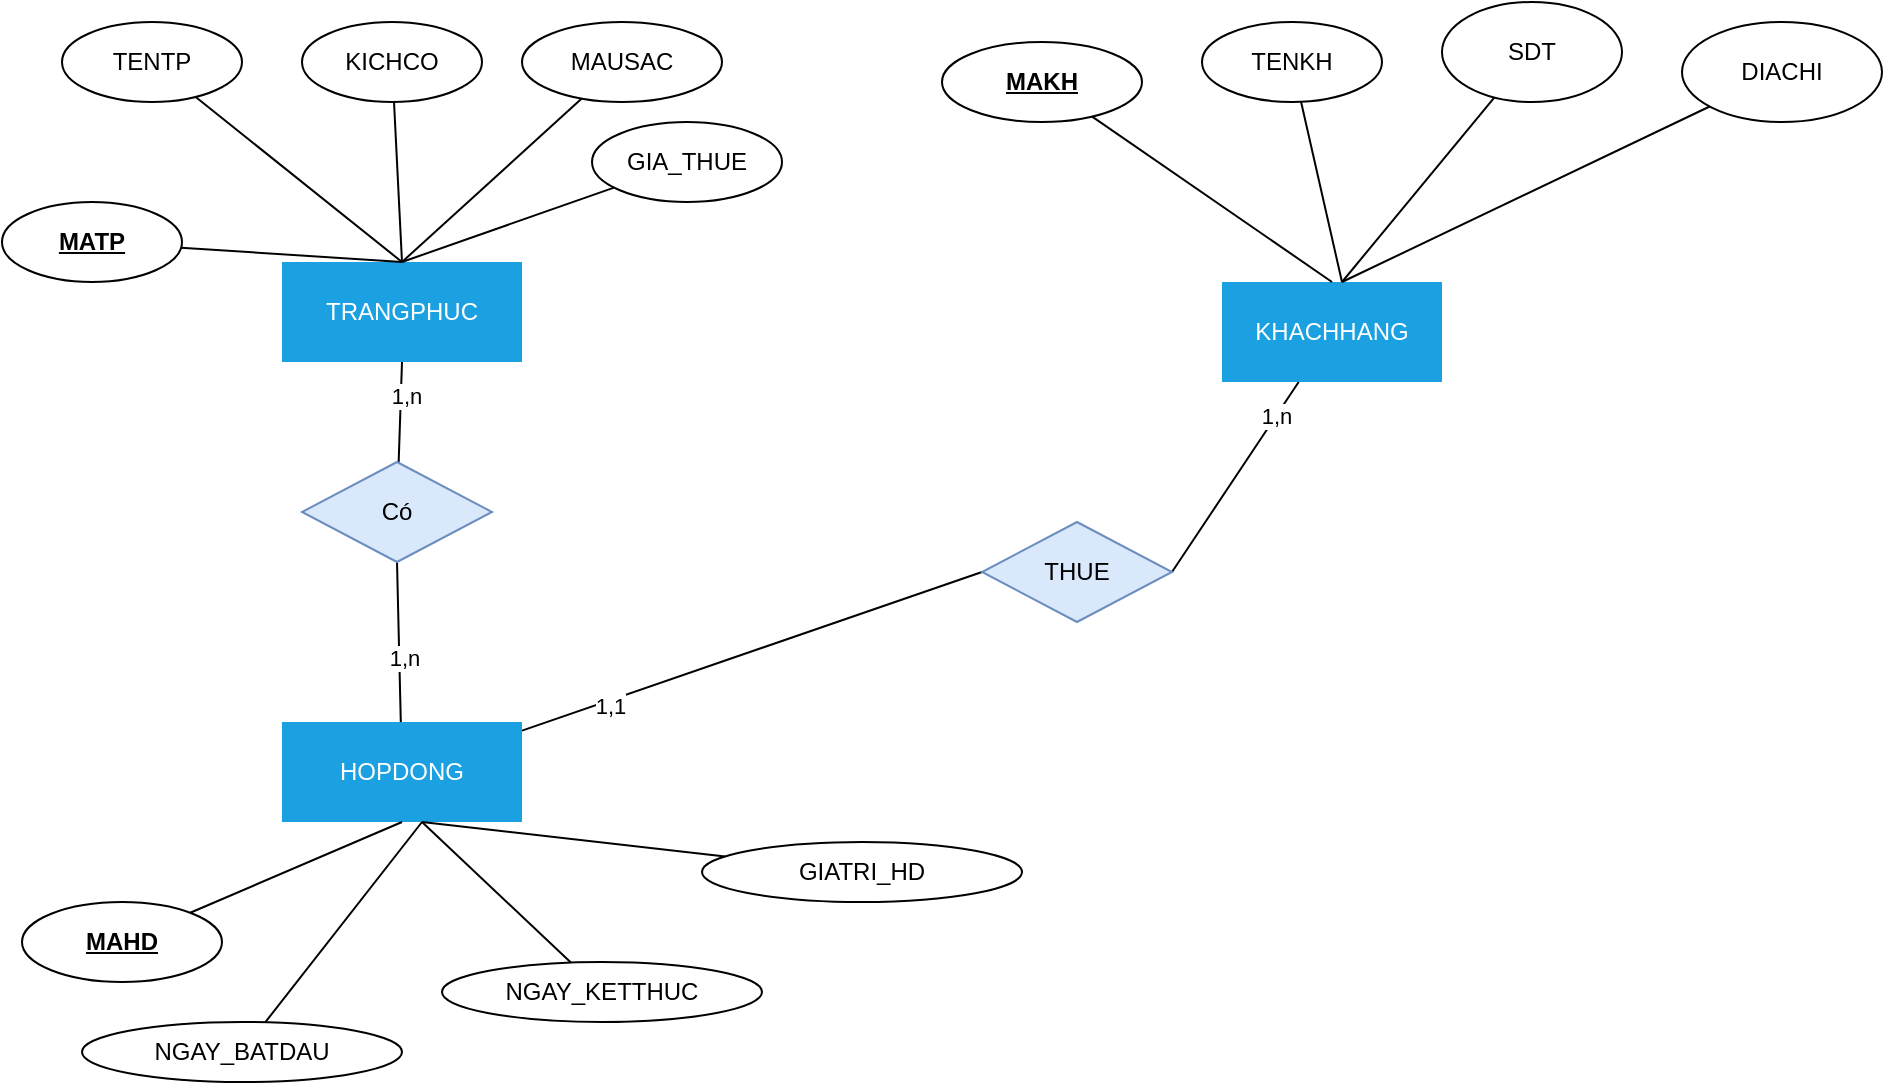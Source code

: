 <mxfile version="17.4.3" type="device"><diagram id="t4D4FqN7fD9QCe9KGaqq" name="Page-1"><mxGraphModel dx="1306" dy="840" grid="1" gridSize="10" guides="1" tooltips="1" connect="1" arrows="1" fold="1" page="1" pageScale="1" pageWidth="850" pageHeight="1100" math="0" shadow="0"><root><mxCell id="0"/><mxCell id="1" parent="0"/><mxCell id="3Mtb2V9-Z0btg0aQ8mQG-1" value="TRANGPHUC" style="rounded=0;whiteSpace=wrap;html=1;fillColor=#1ba1e2;fontColor=#ffffff;strokeColor=none;" vertex="1" parent="1"><mxGeometry x="150" y="130" width="120" height="50" as="geometry"/></mxCell><mxCell id="3Mtb2V9-Z0btg0aQ8mQG-7" style="rounded=0;orthogonalLoop=1;jettySize=auto;html=1;entryX=0.5;entryY=0;entryDx=0;entryDy=0;endArrow=none;endFill=0;" edge="1" parent="1" source="3Mtb2V9-Z0btg0aQ8mQG-2" target="3Mtb2V9-Z0btg0aQ8mQG-1"><mxGeometry relative="1" as="geometry"/></mxCell><mxCell id="3Mtb2V9-Z0btg0aQ8mQG-2" value="&lt;u&gt;&lt;b&gt;MATP&lt;/b&gt;&lt;/u&gt;" style="ellipse;whiteSpace=wrap;html=1;" vertex="1" parent="1"><mxGeometry x="10" y="100" width="90" height="40" as="geometry"/></mxCell><mxCell id="3Mtb2V9-Z0btg0aQ8mQG-8" style="rounded=0;orthogonalLoop=1;jettySize=auto;html=1;endArrow=none;endFill=0;" edge="1" parent="1" source="3Mtb2V9-Z0btg0aQ8mQG-3"><mxGeometry relative="1" as="geometry"><mxPoint x="210" y="130" as="targetPoint"/></mxGeometry></mxCell><mxCell id="3Mtb2V9-Z0btg0aQ8mQG-3" value="TENTP" style="ellipse;whiteSpace=wrap;html=1;" vertex="1" parent="1"><mxGeometry x="40" y="10" width="90" height="40" as="geometry"/></mxCell><mxCell id="3Mtb2V9-Z0btg0aQ8mQG-9" style="rounded=0;orthogonalLoop=1;jettySize=auto;html=1;endArrow=none;endFill=0;entryX=0.5;entryY=0;entryDx=0;entryDy=0;" edge="1" parent="1" source="3Mtb2V9-Z0btg0aQ8mQG-4" target="3Mtb2V9-Z0btg0aQ8mQG-1"><mxGeometry relative="1" as="geometry"><mxPoint x="205" y="140" as="targetPoint"/></mxGeometry></mxCell><mxCell id="3Mtb2V9-Z0btg0aQ8mQG-4" value="KICHCO" style="ellipse;whiteSpace=wrap;html=1;" vertex="1" parent="1"><mxGeometry x="160" y="10" width="90" height="40" as="geometry"/></mxCell><mxCell id="3Mtb2V9-Z0btg0aQ8mQG-10" style="rounded=0;orthogonalLoop=1;jettySize=auto;html=1;endArrow=none;endFill=0;entryX=0.5;entryY=0;entryDx=0;entryDy=0;" edge="1" parent="1" source="3Mtb2V9-Z0btg0aQ8mQG-5" target="3Mtb2V9-Z0btg0aQ8mQG-1"><mxGeometry relative="1" as="geometry"/></mxCell><mxCell id="3Mtb2V9-Z0btg0aQ8mQG-5" value="MAUSAC" style="ellipse;whiteSpace=wrap;html=1;" vertex="1" parent="1"><mxGeometry x="270" y="10" width="100" height="40" as="geometry"/></mxCell><mxCell id="3Mtb2V9-Z0btg0aQ8mQG-11" style="rounded=0;orthogonalLoop=1;jettySize=auto;html=1;entryX=0.5;entryY=0;entryDx=0;entryDy=0;endArrow=none;endFill=0;" edge="1" parent="1" source="3Mtb2V9-Z0btg0aQ8mQG-6" target="3Mtb2V9-Z0btg0aQ8mQG-1"><mxGeometry relative="1" as="geometry"/></mxCell><mxCell id="3Mtb2V9-Z0btg0aQ8mQG-6" value="GIA_THUE" style="ellipse;whiteSpace=wrap;html=1;" vertex="1" parent="1"><mxGeometry x="305" y="60" width="95" height="40" as="geometry"/></mxCell><mxCell id="3Mtb2V9-Z0btg0aQ8mQG-38" style="edgeStyle=none;rounded=0;orthogonalLoop=1;jettySize=auto;html=1;entryX=1;entryY=0.5;entryDx=0;entryDy=0;endArrow=none;endFill=0;" edge="1" parent="1" source="3Mtb2V9-Z0btg0aQ8mQG-12" target="3Mtb2V9-Z0btg0aQ8mQG-33"><mxGeometry relative="1" as="geometry"/></mxCell><mxCell id="3Mtb2V9-Z0btg0aQ8mQG-39" value="1,n" style="edgeLabel;html=1;align=center;verticalAlign=middle;resizable=0;points=[];" vertex="1" connectable="0" parent="3Mtb2V9-Z0btg0aQ8mQG-38"><mxGeometry x="-0.654" relative="1" as="geometry"><mxPoint as="offset"/></mxGeometry></mxCell><mxCell id="3Mtb2V9-Z0btg0aQ8mQG-12" value="KHACHHANG" style="rounded=0;whiteSpace=wrap;html=1;fillColor=#1ba1e2;fontColor=#ffffff;strokeColor=none;" vertex="1" parent="1"><mxGeometry x="620" y="140" width="110" height="50" as="geometry"/></mxCell><mxCell id="3Mtb2V9-Z0btg0aQ8mQG-17" style="edgeStyle=none;rounded=0;orthogonalLoop=1;jettySize=auto;html=1;entryX=0.5;entryY=0;entryDx=0;entryDy=0;endArrow=none;endFill=0;" edge="1" parent="1" source="3Mtb2V9-Z0btg0aQ8mQG-13" target="3Mtb2V9-Z0btg0aQ8mQG-12"><mxGeometry relative="1" as="geometry"/></mxCell><mxCell id="3Mtb2V9-Z0btg0aQ8mQG-13" value="&lt;u&gt;&lt;b&gt;MAKH&lt;/b&gt;&lt;/u&gt;" style="ellipse;whiteSpace=wrap;html=1;" vertex="1" parent="1"><mxGeometry x="480" y="20" width="100" height="40" as="geometry"/></mxCell><mxCell id="3Mtb2V9-Z0btg0aQ8mQG-18" style="edgeStyle=none;rounded=0;orthogonalLoop=1;jettySize=auto;html=1;endArrow=none;endFill=0;" edge="1" parent="1" source="3Mtb2V9-Z0btg0aQ8mQG-14"><mxGeometry relative="1" as="geometry"><mxPoint x="680" y="140" as="targetPoint"/></mxGeometry></mxCell><mxCell id="3Mtb2V9-Z0btg0aQ8mQG-14" value="TENKH" style="ellipse;whiteSpace=wrap;html=1;" vertex="1" parent="1"><mxGeometry x="610" y="10" width="90" height="40" as="geometry"/></mxCell><mxCell id="3Mtb2V9-Z0btg0aQ8mQG-20" style="edgeStyle=none;rounded=0;orthogonalLoop=1;jettySize=auto;html=1;endArrow=none;endFill=0;" edge="1" parent="1" source="3Mtb2V9-Z0btg0aQ8mQG-15"><mxGeometry relative="1" as="geometry"><mxPoint x="680" y="140" as="targetPoint"/></mxGeometry></mxCell><mxCell id="3Mtb2V9-Z0btg0aQ8mQG-15" value="DIACHI" style="ellipse;whiteSpace=wrap;html=1;" vertex="1" parent="1"><mxGeometry x="850" y="10" width="100" height="50" as="geometry"/></mxCell><mxCell id="3Mtb2V9-Z0btg0aQ8mQG-19" style="edgeStyle=none;rounded=0;orthogonalLoop=1;jettySize=auto;html=1;endArrow=none;endFill=0;" edge="1" parent="1" source="3Mtb2V9-Z0btg0aQ8mQG-16"><mxGeometry relative="1" as="geometry"><mxPoint x="680" y="140" as="targetPoint"/></mxGeometry></mxCell><mxCell id="3Mtb2V9-Z0btg0aQ8mQG-16" value="SDT" style="ellipse;whiteSpace=wrap;html=1;" vertex="1" parent="1"><mxGeometry x="730" width="90" height="50" as="geometry"/></mxCell><mxCell id="3Mtb2V9-Z0btg0aQ8mQG-34" style="rounded=0;orthogonalLoop=1;jettySize=auto;html=1;entryX=0;entryY=0.5;entryDx=0;entryDy=0;endArrow=none;endFill=0;" edge="1" parent="1" source="3Mtb2V9-Z0btg0aQ8mQG-21" target="3Mtb2V9-Z0btg0aQ8mQG-33"><mxGeometry relative="1" as="geometry"/></mxCell><mxCell id="3Mtb2V9-Z0btg0aQ8mQG-36" value="1,1" style="edgeLabel;html=1;align=center;verticalAlign=middle;resizable=0;points=[];" vertex="1" connectable="0" parent="3Mtb2V9-Z0btg0aQ8mQG-34"><mxGeometry x="-0.627" y="-2" relative="1" as="geometry"><mxPoint as="offset"/></mxGeometry></mxCell><mxCell id="3Mtb2V9-Z0btg0aQ8mQG-41" style="edgeStyle=none;rounded=0;orthogonalLoop=1;jettySize=auto;html=1;entryX=0.5;entryY=1;entryDx=0;entryDy=0;endArrow=none;endFill=0;" edge="1" parent="1" source="3Mtb2V9-Z0btg0aQ8mQG-21" target="3Mtb2V9-Z0btg0aQ8mQG-40"><mxGeometry relative="1" as="geometry"/></mxCell><mxCell id="3Mtb2V9-Z0btg0aQ8mQG-43" value="1,n" style="edgeLabel;html=1;align=center;verticalAlign=middle;resizable=0;points=[];" vertex="1" connectable="0" parent="3Mtb2V9-Z0btg0aQ8mQG-41"><mxGeometry x="-0.201" y="-2" relative="1" as="geometry"><mxPoint as="offset"/></mxGeometry></mxCell><mxCell id="3Mtb2V9-Z0btg0aQ8mQG-21" value="HOPDONG" style="rounded=0;whiteSpace=wrap;html=1;fillColor=#1ba1e2;fontColor=#ffffff;strokeColor=none;" vertex="1" parent="1"><mxGeometry x="150" y="360" width="120" height="50" as="geometry"/></mxCell><mxCell id="3Mtb2V9-Z0btg0aQ8mQG-26" style="edgeStyle=none;rounded=0;orthogonalLoop=1;jettySize=auto;html=1;entryX=0.5;entryY=1;entryDx=0;entryDy=0;endArrow=none;endFill=0;" edge="1" parent="1" source="3Mtb2V9-Z0btg0aQ8mQG-22" target="3Mtb2V9-Z0btg0aQ8mQG-21"><mxGeometry relative="1" as="geometry"/></mxCell><mxCell id="3Mtb2V9-Z0btg0aQ8mQG-22" value="&lt;b&gt;&lt;u&gt;MAHD&lt;/u&gt;&lt;/b&gt;" style="ellipse;whiteSpace=wrap;html=1;" vertex="1" parent="1"><mxGeometry x="20" y="450" width="100" height="40" as="geometry"/></mxCell><mxCell id="3Mtb2V9-Z0btg0aQ8mQG-27" style="edgeStyle=none;rounded=0;orthogonalLoop=1;jettySize=auto;html=1;endArrow=none;endFill=0;" edge="1" parent="1" source="3Mtb2V9-Z0btg0aQ8mQG-23"><mxGeometry relative="1" as="geometry"><mxPoint x="220" y="410" as="targetPoint"/></mxGeometry></mxCell><mxCell id="3Mtb2V9-Z0btg0aQ8mQG-23" value="NGAY_BATDAU" style="ellipse;whiteSpace=wrap;html=1;" vertex="1" parent="1"><mxGeometry x="50" y="510" width="160" height="30" as="geometry"/></mxCell><mxCell id="3Mtb2V9-Z0btg0aQ8mQG-28" style="edgeStyle=none;rounded=0;orthogonalLoop=1;jettySize=auto;html=1;endArrow=none;endFill=0;" edge="1" parent="1" source="3Mtb2V9-Z0btg0aQ8mQG-24"><mxGeometry relative="1" as="geometry"><mxPoint x="220" y="410" as="targetPoint"/></mxGeometry></mxCell><mxCell id="3Mtb2V9-Z0btg0aQ8mQG-24" value="NGAY_KETTHUC" style="ellipse;whiteSpace=wrap;html=1;" vertex="1" parent="1"><mxGeometry x="230" y="480" width="160" height="30" as="geometry"/></mxCell><mxCell id="3Mtb2V9-Z0btg0aQ8mQG-29" style="edgeStyle=none;rounded=0;orthogonalLoop=1;jettySize=auto;html=1;endArrow=none;endFill=0;" edge="1" parent="1" source="3Mtb2V9-Z0btg0aQ8mQG-25"><mxGeometry relative="1" as="geometry"><mxPoint x="220" y="410" as="targetPoint"/></mxGeometry></mxCell><mxCell id="3Mtb2V9-Z0btg0aQ8mQG-25" value="GIATRI_HD" style="ellipse;whiteSpace=wrap;html=1;" vertex="1" parent="1"><mxGeometry x="360" y="420" width="160" height="30" as="geometry"/></mxCell><mxCell id="3Mtb2V9-Z0btg0aQ8mQG-33" value="THUE" style="rhombus;whiteSpace=wrap;html=1;fillColor=#dae8fc;strokeColor=#6c8ebf;" vertex="1" parent="1"><mxGeometry x="500" y="260" width="95" height="50" as="geometry"/></mxCell><mxCell id="3Mtb2V9-Z0btg0aQ8mQG-42" style="edgeStyle=none;rounded=0;orthogonalLoop=1;jettySize=auto;html=1;entryX=0.5;entryY=1;entryDx=0;entryDy=0;endArrow=none;endFill=0;" edge="1" parent="1" source="3Mtb2V9-Z0btg0aQ8mQG-40" target="3Mtb2V9-Z0btg0aQ8mQG-1"><mxGeometry relative="1" as="geometry"/></mxCell><mxCell id="3Mtb2V9-Z0btg0aQ8mQG-44" value="1,n" style="edgeLabel;html=1;align=center;verticalAlign=middle;resizable=0;points=[];" vertex="1" connectable="0" parent="3Mtb2V9-Z0btg0aQ8mQG-42"><mxGeometry x="0.328" y="-2" relative="1" as="geometry"><mxPoint as="offset"/></mxGeometry></mxCell><mxCell id="3Mtb2V9-Z0btg0aQ8mQG-40" value="Có" style="rhombus;whiteSpace=wrap;html=1;fillColor=#dae8fc;strokeColor=#6c8ebf;" vertex="1" parent="1"><mxGeometry x="160" y="230" width="95" height="50" as="geometry"/></mxCell></root></mxGraphModel></diagram></mxfile>